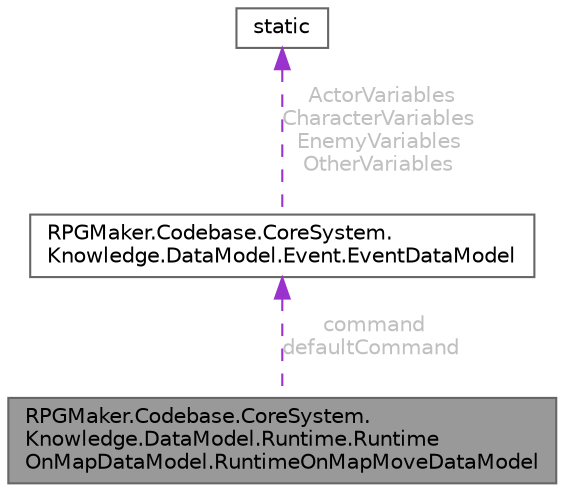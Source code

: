 digraph "RPGMaker.Codebase.CoreSystem.Knowledge.DataModel.Runtime.RuntimeOnMapDataModel.RuntimeOnMapMoveDataModel"
{
 // LATEX_PDF_SIZE
  bgcolor="transparent";
  edge [fontname=Helvetica,fontsize=10,labelfontname=Helvetica,labelfontsize=10];
  node [fontname=Helvetica,fontsize=10,shape=box,height=0.2,width=0.4];
  Node1 [id="Node000001",label="RPGMaker.Codebase.CoreSystem.\lKnowledge.DataModel.Runtime.Runtime\lOnMapDataModel.RuntimeOnMapMoveDataModel",height=0.2,width=0.4,color="gray40", fillcolor="grey60", style="filled", fontcolor="black",tooltip=" "];
  Node2 -> Node1 [id="edge1_Node000001_Node000002",dir="back",color="darkorchid3",style="dashed",tooltip=" ",label=" command\ndefaultCommand",fontcolor="grey" ];
  Node2 [id="Node000002",label="RPGMaker.Codebase.CoreSystem.\lKnowledge.DataModel.Event.EventDataModel",height=0.2,width=0.4,color="gray40", fillcolor="white", style="filled",URL="$d3/d9a/class_r_p_g_maker_1_1_codebase_1_1_core_system_1_1_knowledge_1_1_data_model_1_1_event_1_1_event_data_model.html",tooltip="😁 イベント・データ・モデル"];
  Node3 -> Node2 [id="edge2_Node000002_Node000003",dir="back",color="darkorchid3",style="dashed",tooltip=" ",label=" ActorVariables\nCharacterVariables\nEnemyVariables\nOtherVariables",fontcolor="grey" ];
  Node3 [id="Node000003",label="static",height=0.2,width=0.4,color="gray40", fillcolor="white", style="filled",tooltip=" "];
}
